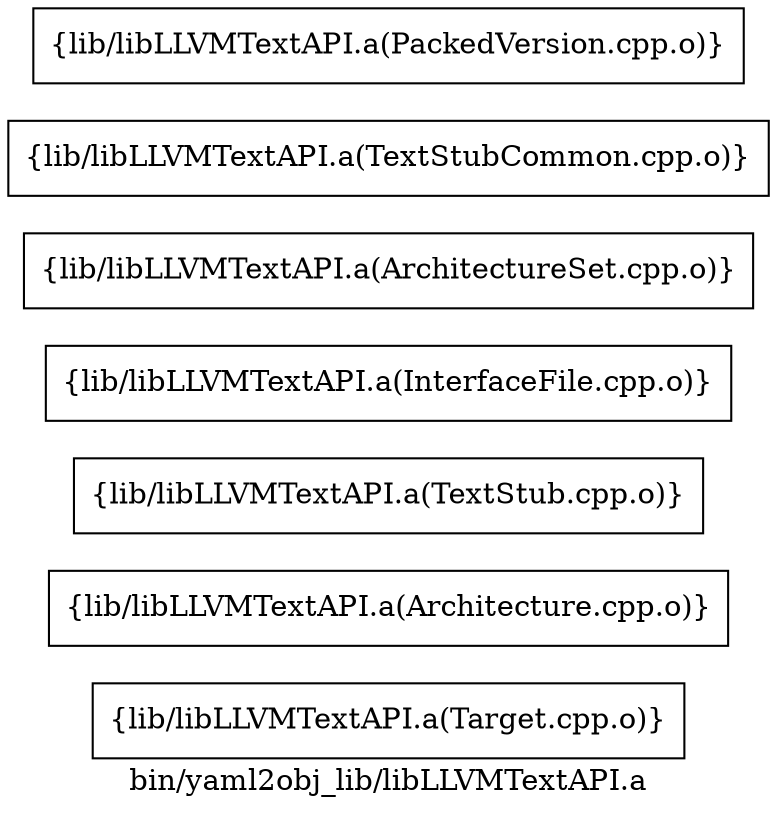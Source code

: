 digraph "bin/yaml2obj_lib/libLLVMTextAPI.a" {
	label="bin/yaml2obj_lib/libLLVMTextAPI.a";
	rankdir=LR;

	Node0x564099f2ed18 [shape=record,shape=box,group=0,label="{lib/libLLVMTextAPI.a(Target.cpp.o)}"];
	Node0x564099f31d38 [shape=record,shape=box,group=0,label="{lib/libLLVMTextAPI.a(Architecture.cpp.o)}"];
	Node0x564099f32968 [shape=record,shape=box,group=0,label="{lib/libLLVMTextAPI.a(TextStub.cpp.o)}"];
	Node0x564099f308e8 [shape=record,shape=box,group=0,label="{lib/libLLVMTextAPI.a(InterfaceFile.cpp.o)}"];
	Node0x564099f31a68 [shape=record,shape=box,group=0,label="{lib/libLLVMTextAPI.a(ArchitectureSet.cpp.o)}"];
	Node0x564099f2ae48 [shape=record,shape=box,group=0,label="{lib/libLLVMTextAPI.a(TextStubCommon.cpp.o)}"];
	Node0x564099f2c158 [shape=record,shape=box,group=0,label="{lib/libLLVMTextAPI.a(PackedVersion.cpp.o)}"];
}
